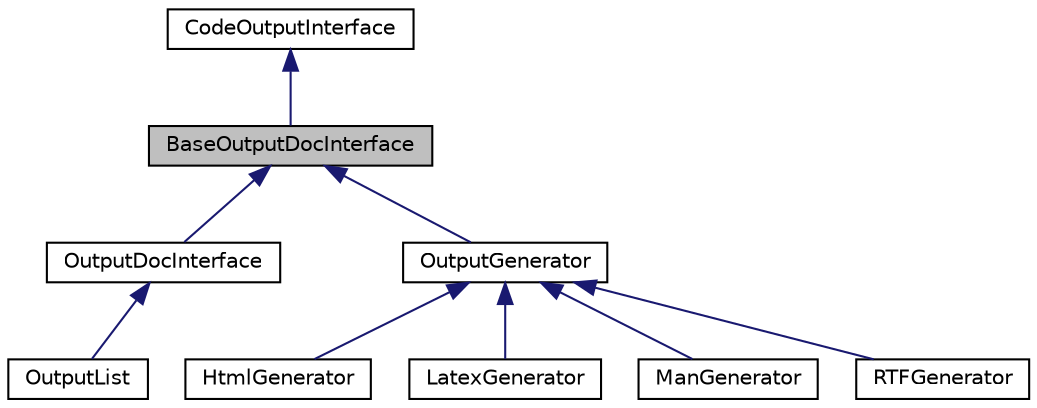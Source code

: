 digraph "BaseOutputDocInterface"
{
 // INTERACTIVE_SVG=YES
  edge [fontname="Helvetica",fontsize="10",labelfontname="Helvetica",labelfontsize="10"];
  node [fontname="Helvetica",fontsize="10",shape=record];
  Node0 [label="BaseOutputDocInterface",height=0.2,width=0.4,color="black", fillcolor="grey75", style="filled", fontcolor="black"];
  Node1 -> Node0 [dir="back",color="midnightblue",fontsize="10",style="solid",fontname="Helvetica"];
  Node1 [label="CodeOutputInterface",height=0.2,width=0.4,color="black", fillcolor="white", style="filled",URL="$d5/d9c/class_code_output_interface.html",tooltip="Output interface for code parser. "];
  Node0 -> Node2 [dir="back",color="midnightblue",fontsize="10",style="solid",fontname="Helvetica"];
  Node2 [label="OutputDocInterface",height=0.2,width=0.4,color="black", fillcolor="white", style="filled",URL="$d2/d1a/class_output_doc_interface.html",tooltip="Interface used for generating documentation. "];
  Node2 -> Node3 [dir="back",color="midnightblue",fontsize="10",style="solid",fontname="Helvetica"];
  Node3 [label="OutputList",height=0.2,width=0.4,color="black", fillcolor="white", style="filled",URL="$df/dc8/class_output_list.html",tooltip="Class representing a list of output generators that are written to in parallel. "];
  Node0 -> Node4 [dir="back",color="midnightblue",fontsize="10",style="solid",fontname="Helvetica"];
  Node4 [label="OutputGenerator",height=0.2,width=0.4,color="black", fillcolor="white", style="filled",URL="$d3/d8e/class_output_generator.html",tooltip="Abstract output generator. "];
  Node4 -> Node5 [dir="back",color="midnightblue",fontsize="10",style="solid",fontname="Helvetica"];
  Node5 [label="HtmlGenerator",height=0.2,width=0.4,color="black", fillcolor="white", style="filled",URL="$d7/d41/class_html_generator.html",tooltip="Generator for HTML output. "];
  Node4 -> Node6 [dir="back",color="midnightblue",fontsize="10",style="solid",fontname="Helvetica"];
  Node6 [label="LatexGenerator",height=0.2,width=0.4,color="black", fillcolor="white", style="filled",URL="$d3/d77/class_latex_generator.html",tooltip="Generator for LaTeX output. "];
  Node4 -> Node7 [dir="back",color="midnightblue",fontsize="10",style="solid",fontname="Helvetica"];
  Node7 [label="ManGenerator",height=0.2,width=0.4,color="black", fillcolor="white", style="filled",URL="$de/da5/class_man_generator.html",tooltip="Generator for Man page output. "];
  Node4 -> Node8 [dir="back",color="midnightblue",fontsize="10",style="solid",fontname="Helvetica"];
  Node8 [label="RTFGenerator",height=0.2,width=0.4,color="black", fillcolor="white", style="filled",URL="$d0/da4/class_r_t_f_generator.html",tooltip="Generator for RTF output. "];
}
